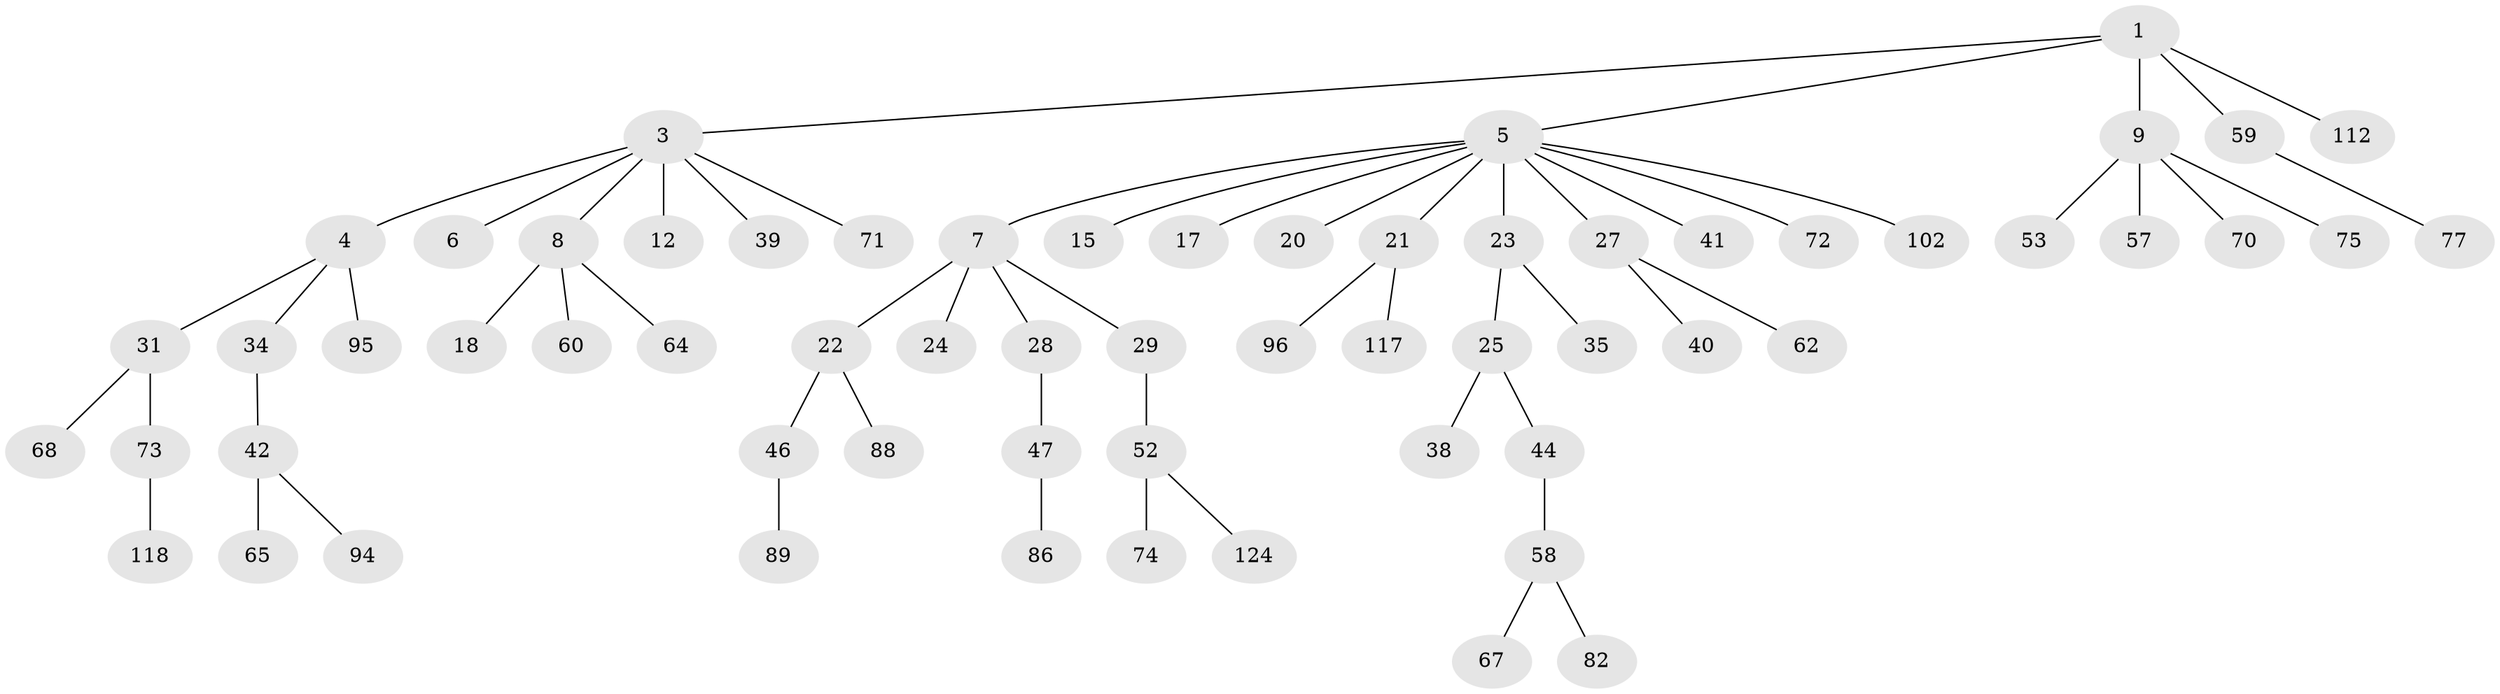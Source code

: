 // original degree distribution, {3: 0.12096774193548387, 5: 0.03225806451612903, 7: 0.016129032258064516, 4: 0.08064516129032258, 1: 0.5080645161290323, 6: 0.008064516129032258, 2: 0.23387096774193547}
// Generated by graph-tools (version 1.1) at 2025/15/03/09/25 04:15:29]
// undirected, 62 vertices, 61 edges
graph export_dot {
graph [start="1"]
  node [color=gray90,style=filled];
  1 [super="+2+103"];
  3;
  4;
  5 [super="+11+26+14+119+16"];
  6;
  7 [super="+30"];
  8;
  9 [super="+10+54+13"];
  12;
  15;
  17 [super="+33+115+19"];
  18 [super="+78"];
  20 [super="+111+69"];
  21 [super="+43+36+63"];
  22;
  23 [super="+45+92"];
  24;
  25;
  27 [super="+32"];
  28;
  29;
  31 [super="+85"];
  34 [super="+90+56"];
  35 [super="+37"];
  38;
  39 [super="+104"];
  40 [super="+76+109+101+49"];
  41;
  42 [super="+50"];
  44;
  46;
  47;
  52;
  53;
  57 [super="+122"];
  58;
  59;
  60 [super="+91"];
  62;
  64;
  65 [super="+105"];
  67;
  68;
  70;
  71;
  72 [super="+81"];
  73;
  74;
  75;
  77 [super="+121"];
  82;
  86;
  88 [super="+120"];
  89;
  94;
  95 [super="+97"];
  96;
  102 [super="+113"];
  112;
  117;
  118;
  124;
  1 -- 3;
  1 -- 112;
  1 -- 5;
  1 -- 9;
  1 -- 59;
  3 -- 4;
  3 -- 6;
  3 -- 8;
  3 -- 12;
  3 -- 39;
  3 -- 71;
  4 -- 31;
  4 -- 34;
  4 -- 95;
  5 -- 7;
  5 -- 72;
  5 -- 20;
  5 -- 15;
  5 -- 41;
  5 -- 17;
  5 -- 102;
  5 -- 21;
  5 -- 27;
  5 -- 23;
  7 -- 22;
  7 -- 24;
  7 -- 28;
  7 -- 29;
  8 -- 18;
  8 -- 60;
  8 -- 64;
  9 -- 53;
  9 -- 70;
  9 -- 57;
  9 -- 75;
  21 -- 96;
  21 -- 117;
  22 -- 46;
  22 -- 88;
  23 -- 25;
  23 -- 35;
  25 -- 38;
  25 -- 44;
  27 -- 40;
  27 -- 62;
  28 -- 47;
  29 -- 52;
  31 -- 68;
  31 -- 73;
  34 -- 42;
  42 -- 65;
  42 -- 94;
  44 -- 58;
  46 -- 89;
  47 -- 86;
  52 -- 74;
  52 -- 124;
  58 -- 67;
  58 -- 82;
  59 -- 77;
  73 -- 118;
}
